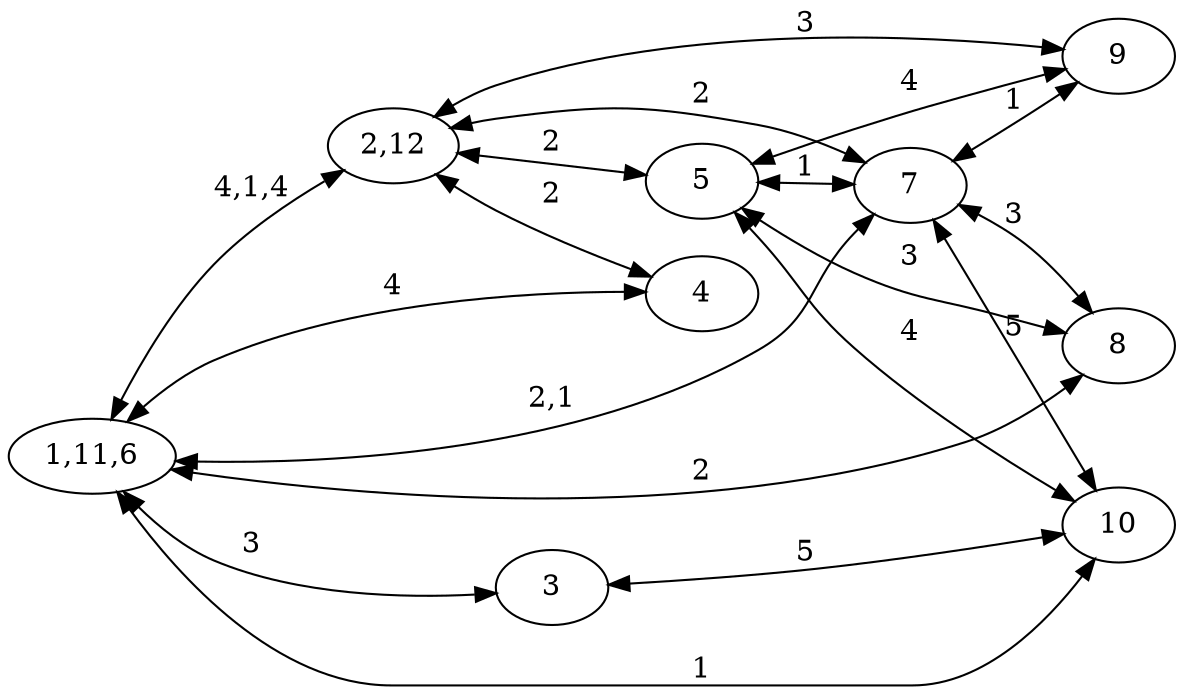 digraph {
    rankdir="LR";
"1,11,6" -> "2,12" [dir="both" label="4,1,4"];
"1,11,6" -> 3 [dir="both" label=3];
"1,11,6" -> 4 [dir="both" label=4];
"1,11,6" -> 7 [dir="both" label="2,1"];
"1,11,6" -> 8 [dir="both" label="2"];
"1,11,6" -> 10 [dir="both" label=1];


"2,12" -> 4 [dir="both" label=2];
"2,12" -> 5 [dir="both" label=2];
"2,12" -> 7 [dir="both" label=2];
"2,12" -> 9 [dir="both" label=3];


3 -> 10 [dir="both" label=5];

5 -> 7 [dir="both" label=1];
5 -> 8 [dir="both" label=3];
5 -> 9 [dir="both" label=4];
5 -> 10 [dir="both" label=4];

7 -> 8 [dir="both" label=3];
7 -> 9 [dir="both" label=1];
7 -> 10 [dir="both" label=5];
}
